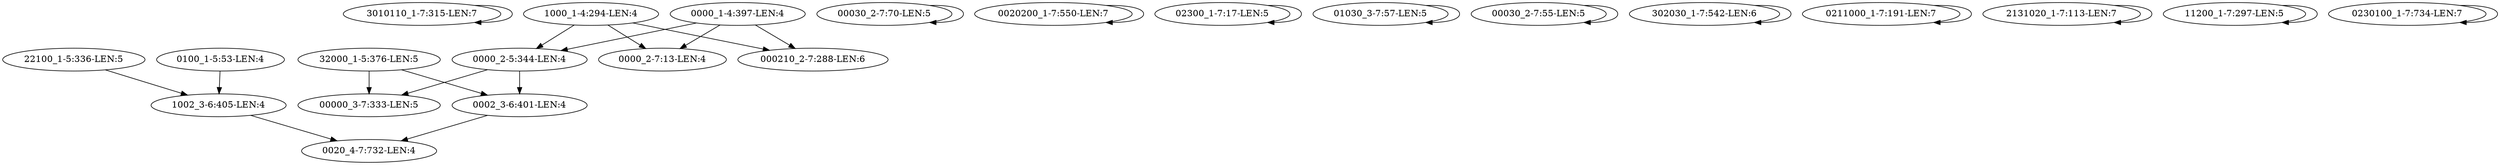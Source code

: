 digraph G {
    "3010110_1-7:315-LEN:7" -> "3010110_1-7:315-LEN:7";
    "32000_1-5:376-LEN:5" -> "0002_3-6:401-LEN:4";
    "32000_1-5:376-LEN:5" -> "00000_3-7:333-LEN:5";
    "22100_1-5:336-LEN:5" -> "1002_3-6:405-LEN:4";
    "00030_2-7:70-LEN:5" -> "00030_2-7:70-LEN:5";
    "0020200_1-7:550-LEN:7" -> "0020200_1-7:550-LEN:7";
    "02300_1-7:17-LEN:5" -> "02300_1-7:17-LEN:5";
    "01030_3-7:57-LEN:5" -> "01030_3-7:57-LEN:5";
    "00030_2-7:55-LEN:5" -> "00030_2-7:55-LEN:5";
    "302030_1-7:542-LEN:6" -> "302030_1-7:542-LEN:6";
    "1000_1-4:294-LEN:4" -> "000210_2-7:288-LEN:6";
    "1000_1-4:294-LEN:4" -> "0000_2-7:13-LEN:4";
    "1000_1-4:294-LEN:4" -> "0000_2-5:344-LEN:4";
    "0100_1-5:53-LEN:4" -> "1002_3-6:405-LEN:4";
    "0211000_1-7:191-LEN:7" -> "0211000_1-7:191-LEN:7";
    "0002_3-6:401-LEN:4" -> "0020_4-7:732-LEN:4";
    "2131020_1-7:113-LEN:7" -> "2131020_1-7:113-LEN:7";
    "11200_1-7:297-LEN:5" -> "11200_1-7:297-LEN:5";
    "0230100_1-7:734-LEN:7" -> "0230100_1-7:734-LEN:7";
    "1002_3-6:405-LEN:4" -> "0020_4-7:732-LEN:4";
    "0000_1-4:397-LEN:4" -> "000210_2-7:288-LEN:6";
    "0000_1-4:397-LEN:4" -> "0000_2-7:13-LEN:4";
    "0000_1-4:397-LEN:4" -> "0000_2-5:344-LEN:4";
    "0000_2-5:344-LEN:4" -> "0002_3-6:401-LEN:4";
    "0000_2-5:344-LEN:4" -> "00000_3-7:333-LEN:5";
}
